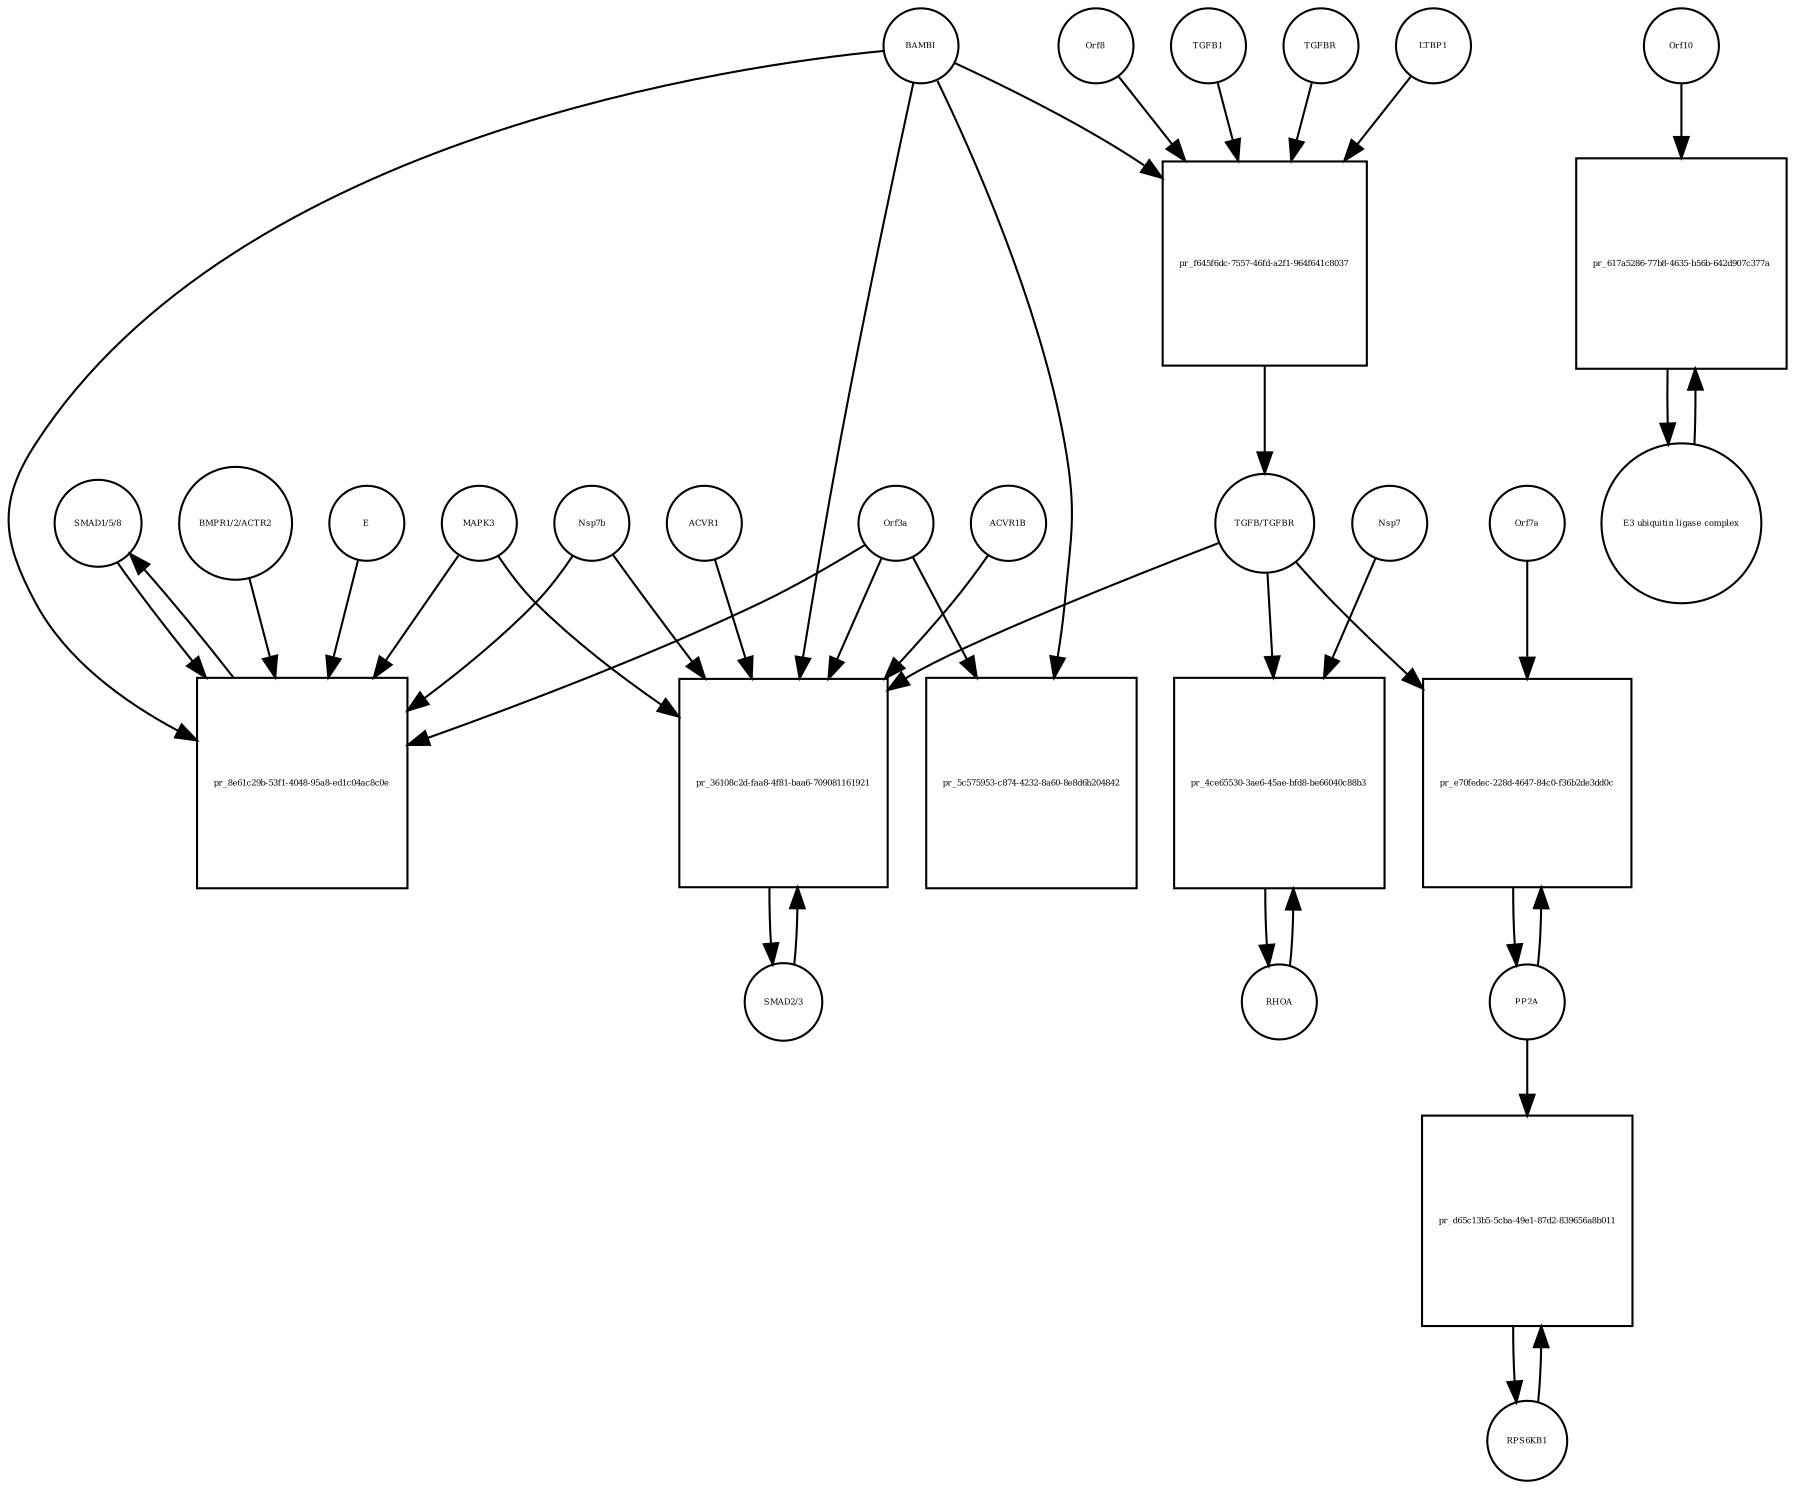strict digraph  {
"SMAD1/5/8" [annotation="", bipartite=0, cls=complex, fontsize=4, label="SMAD1/5/8", shape=circle];
"pr_8e61c29b-53f1-4048-95a8-ed1c04ac8c0e" [annotation="", bipartite=1, cls=process, fontsize=4, label="pr_8e61c29b-53f1-4048-95a8-ed1c04ac8c0e", shape=square];
BAMBI [annotation="", bipartite=0, cls=macromolecule, fontsize=4, label=BAMBI, shape=circle];
"BMPR1/2/ACTR2" [annotation="", bipartite=0, cls=complex, fontsize=4, label="BMPR1/2/ACTR2", shape=circle];
MAPK3 [annotation="", bipartite=0, cls=macromolecule, fontsize=4, label=MAPK3, shape=circle];
Orf3a [annotation=urn_miriam_uniprot_P59632, bipartite=0, cls=macromolecule, fontsize=4, label=Orf3a, shape=circle];
Nsp7b [annotation=urn_miriam_uniprot_Q7TFA1, bipartite=0, cls=macromolecule, fontsize=4, label=Nsp7b, shape=circle];
E [annotation=urn_miriam_uniprot_P59637, bipartite=0, cls=macromolecule, fontsize=4, label=E, shape=circle];
"SMAD2/3" [annotation="", bipartite=0, cls=complex, fontsize=4, label="SMAD2/3", shape=circle];
"pr_36108c2d-faa8-4f81-baa6-709081161921" [annotation="", bipartite=1, cls=process, fontsize=4, label="pr_36108c2d-faa8-4f81-baa6-709081161921", shape=square];
"TGFB/TGFBR" [annotation="", bipartite=0, cls=complex, fontsize=4, label="TGFB/TGFBR", shape=circle];
ACVR1 [annotation="", bipartite=0, cls=macromolecule, fontsize=4, label=ACVR1, shape=circle];
ACVR1B [annotation="", bipartite=0, cls=macromolecule, fontsize=4, label=ACVR1B, shape=circle];
RHOA [annotation="", bipartite=0, cls=macromolecule, fontsize=4, label=RHOA, shape=circle];
"pr_4ce65530-3ae6-45ae-bfd8-be66040c88b3" [annotation="", bipartite=1, cls=process, fontsize=4, label="pr_4ce65530-3ae6-45ae-bfd8-be66040c88b3", shape=square];
Nsp7 [annotation=urn_miriam_uniprot_Q7TFA1, bipartite=0, cls=macromolecule, fontsize=4, label=Nsp7, shape=circle];
PP2A [annotation="", bipartite=0, cls=complex, fontsize=4, label=PP2A, shape=circle];
"pr_e70fedec-228d-4647-84c0-f36b2de3dd0c" [annotation="", bipartite=1, cls=process, fontsize=4, label="pr_e70fedec-228d-4647-84c0-f36b2de3dd0c", shape=square];
Orf7a [annotation=urn_miriam_uniprot_P59635, bipartite=0, cls=macromolecule, fontsize=4, label=Orf7a, shape=circle];
RPS6KB1 [annotation="", bipartite=0, cls=macromolecule, fontsize=4, label=RPS6KB1, shape=circle];
"pr_d65c13b5-5cba-49e1-87d2-839656a8b011" [annotation="", bipartite=1, cls=process, fontsize=4, label="pr_d65c13b5-5cba-49e1-87d2-839656a8b011", shape=square];
"pr_5c575953-c874-4232-8a60-8e8d6b204842" [annotation="", bipartite=1, cls=process, fontsize=4, label="pr_5c575953-c874-4232-8a60-8e8d6b204842", shape=square];
TGFB1 [annotation="", bipartite=0, cls=macromolecule, fontsize=4, label=TGFB1, shape=circle];
"pr_f645f6dc-7557-46fd-a2f1-964f641c8037" [annotation="", bipartite=1, cls=process, fontsize=4, label="pr_f645f6dc-7557-46fd-a2f1-964f641c8037", shape=square];
TGFBR [annotation="", bipartite=0, cls=complex, fontsize=4, label=TGFBR, shape=circle];
LTBP1 [annotation="", bipartite=0, cls=macromolecule, fontsize=4, label=LTBP1, shape=circle];
Orf8 [annotation="urn_miriam_uniprot_Q80H93|urn_miriam_uniprot_Q7TFA0", bipartite=0, cls=macromolecule, fontsize=4, label=Orf8, shape=circle];
Orf10 [annotation=urn_miriam_ncbiprotein_BCD58762, bipartite=0, cls=macromolecule, fontsize=4, label=Orf10, shape=circle];
"pr_617a5286-77b8-4635-b56b-642d907c377a" [annotation="", bipartite=1, cls=process, fontsize=4, label="pr_617a5286-77b8-4635-b56b-642d907c377a", shape=square];
"E3 ubiquitin ligase complex" [annotation="", bipartite=0, cls=complex, fontsize=4, label="E3 ubiquitin ligase complex", shape=circle];
"SMAD1/5/8" -> "pr_8e61c29b-53f1-4048-95a8-ed1c04ac8c0e"  [annotation="", interaction_type=consumption];
"pr_8e61c29b-53f1-4048-95a8-ed1c04ac8c0e" -> "SMAD1/5/8"  [annotation="", interaction_type=production];
BAMBI -> "pr_8e61c29b-53f1-4048-95a8-ed1c04ac8c0e"  [annotation="urn_miriam_doi_10.1101%2F2020.06.17.156455", interaction_type=inhibition];
BAMBI -> "pr_36108c2d-faa8-4f81-baa6-709081161921"  [annotation="urn_miriam_doi_10.1101%2F2020.06.17.156455", interaction_type=inhibition];
BAMBI -> "pr_5c575953-c874-4232-8a60-8e8d6b204842"  [annotation="", interaction_type=consumption];
BAMBI -> "pr_f645f6dc-7557-46fd-a2f1-964f641c8037"  [annotation="urn_miriam_doi_10.1101%2F2020.06.17.156455", interaction_type=inhibition];
"BMPR1/2/ACTR2" -> "pr_8e61c29b-53f1-4048-95a8-ed1c04ac8c0e"  [annotation="urn_miriam_doi_10.1101%2F2020.06.17.156455", interaction_type=catalysis];
MAPK3 -> "pr_8e61c29b-53f1-4048-95a8-ed1c04ac8c0e"  [annotation="urn_miriam_doi_10.1101%2F2020.06.17.156455", interaction_type=inhibition];
MAPK3 -> "pr_36108c2d-faa8-4f81-baa6-709081161921"  [annotation="urn_miriam_doi_10.1101%2F2020.06.17.156455", interaction_type=inhibition];
Orf3a -> "pr_8e61c29b-53f1-4048-95a8-ed1c04ac8c0e"  [annotation="urn_miriam_doi_10.1101%2F2020.06.17.156455", interaction_type=stimulation];
Orf3a -> "pr_36108c2d-faa8-4f81-baa6-709081161921"  [annotation="urn_miriam_doi_10.1101%2F2020.06.17.156455", interaction_type=stimulation];
Orf3a -> "pr_5c575953-c874-4232-8a60-8e8d6b204842"  [annotation="urn_miriam_doi_10.1101%2F2020.06.17.156455", interaction_type=stimulation];
Nsp7b -> "pr_8e61c29b-53f1-4048-95a8-ed1c04ac8c0e"  [annotation="urn_miriam_doi_10.1101%2F2020.06.17.156455", interaction_type=stimulation];
Nsp7b -> "pr_36108c2d-faa8-4f81-baa6-709081161921"  [annotation="urn_miriam_doi_10.1101%2F2020.06.17.156455", interaction_type=stimulation];
E -> "pr_8e61c29b-53f1-4048-95a8-ed1c04ac8c0e"  [annotation="urn_miriam_doi_10.1101%2F2020.06.17.156455", interaction_type=stimulation];
"SMAD2/3" -> "pr_36108c2d-faa8-4f81-baa6-709081161921"  [annotation="", interaction_type=consumption];
"pr_36108c2d-faa8-4f81-baa6-709081161921" -> "SMAD2/3"  [annotation="", interaction_type=production];
"TGFB/TGFBR" -> "pr_36108c2d-faa8-4f81-baa6-709081161921"  [annotation="urn_miriam_doi_10.1101%2F2020.06.17.156455", interaction_type=stimulation];
"TGFB/TGFBR" -> "pr_4ce65530-3ae6-45ae-bfd8-be66040c88b3"  [annotation="urn_miriam_doi_10.1101%2F2020.06.17.156455", interaction_type=stimulation];
"TGFB/TGFBR" -> "pr_e70fedec-228d-4647-84c0-f36b2de3dd0c"  [annotation="urn_miriam_doi_10.1101%2F2020.03.31.019216", interaction_type=stimulation];
ACVR1 -> "pr_36108c2d-faa8-4f81-baa6-709081161921"  [annotation="urn_miriam_doi_10.1101%2F2020.06.17.156455", interaction_type=catalysis];
ACVR1B -> "pr_36108c2d-faa8-4f81-baa6-709081161921"  [annotation="urn_miriam_doi_10.1101%2F2020.06.17.156455", interaction_type=catalysis];
RHOA -> "pr_4ce65530-3ae6-45ae-bfd8-be66040c88b3"  [annotation="", interaction_type=consumption];
"pr_4ce65530-3ae6-45ae-bfd8-be66040c88b3" -> RHOA  [annotation="", interaction_type=production];
Nsp7 -> "pr_4ce65530-3ae6-45ae-bfd8-be66040c88b3"  [annotation="urn_miriam_doi_10.1101%2F2020.06.17.156455", interaction_type=stimulation];
PP2A -> "pr_e70fedec-228d-4647-84c0-f36b2de3dd0c"  [annotation="", interaction_type=consumption];
PP2A -> "pr_d65c13b5-5cba-49e1-87d2-839656a8b011"  [annotation="", interaction_type=catalysis];
"pr_e70fedec-228d-4647-84c0-f36b2de3dd0c" -> PP2A  [annotation="", interaction_type=production];
Orf7a -> "pr_e70fedec-228d-4647-84c0-f36b2de3dd0c"  [annotation="urn_miriam_doi_10.1101%2F2020.03.31.019216", interaction_type=stimulation];
RPS6KB1 -> "pr_d65c13b5-5cba-49e1-87d2-839656a8b011"  [annotation="", interaction_type=consumption];
"pr_d65c13b5-5cba-49e1-87d2-839656a8b011" -> RPS6KB1  [annotation="", interaction_type=production];
TGFB1 -> "pr_f645f6dc-7557-46fd-a2f1-964f641c8037"  [annotation="", interaction_type=consumption];
"pr_f645f6dc-7557-46fd-a2f1-964f641c8037" -> "TGFB/TGFBR"  [annotation="", interaction_type=production];
TGFBR -> "pr_f645f6dc-7557-46fd-a2f1-964f641c8037"  [annotation="", interaction_type=consumption];
LTBP1 -> "pr_f645f6dc-7557-46fd-a2f1-964f641c8037"  [annotation="urn_miriam_doi_10.1101%2F2020.06.17.156455", interaction_type=inhibition];
Orf8 -> "pr_f645f6dc-7557-46fd-a2f1-964f641c8037"  [annotation="urn_miriam_doi_10.1101%2F2020.06.17.156455", interaction_type=stimulation];
Orf10 -> "pr_617a5286-77b8-4635-b56b-642d907c377a"  [annotation="", interaction_type=consumption];
"pr_617a5286-77b8-4635-b56b-642d907c377a" -> "E3 ubiquitin ligase complex"  [annotation="", interaction_type=production];
"E3 ubiquitin ligase complex" -> "pr_617a5286-77b8-4635-b56b-642d907c377a"  [annotation="", interaction_type=consumption];
}
